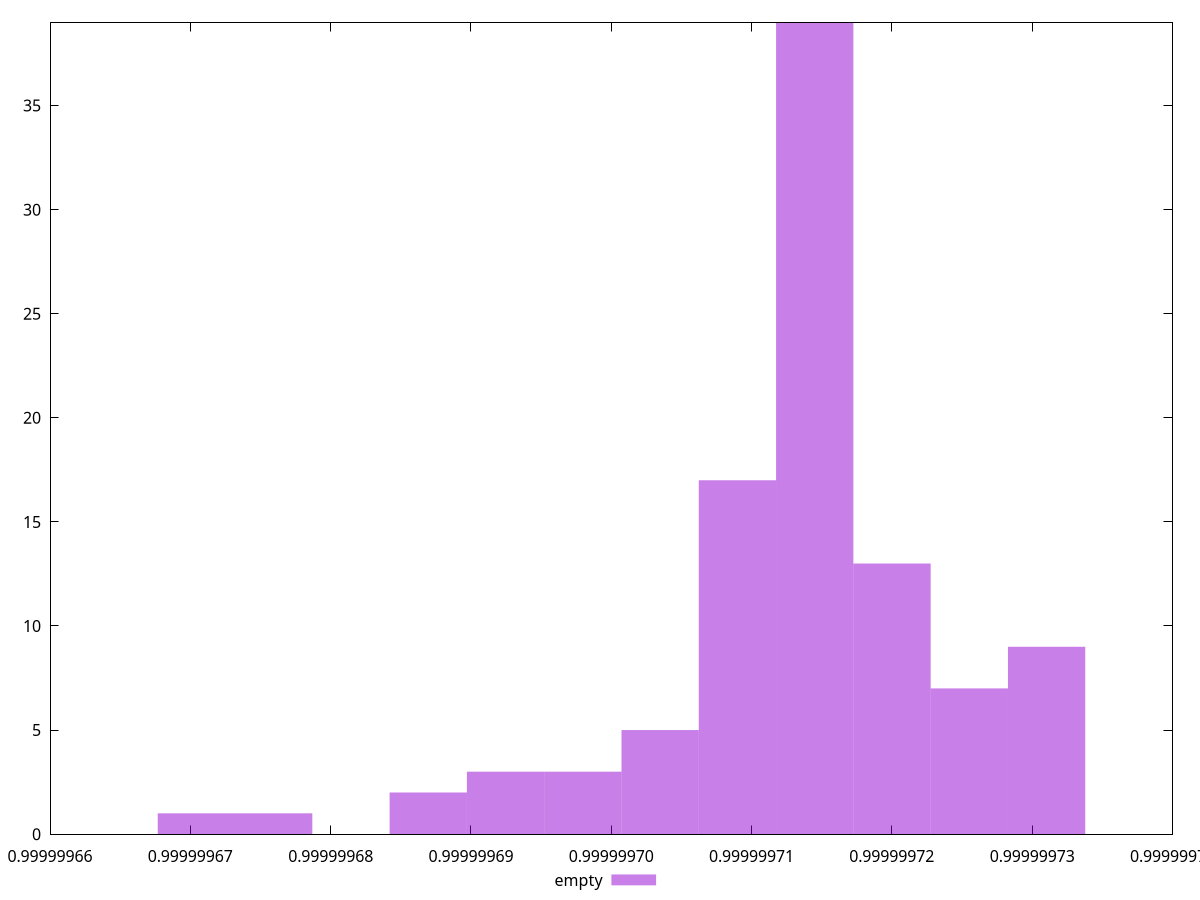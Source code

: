 $_empty <<EOF
0.999999675941123 1
0.999999731027504 9
0.9999997145015898 39
0.9999997034843136 5
0.9999997089929517 17
0.9999997200102279 13
0.9999996924670373 3
0.9999997255188658 7
0.9999996869583992 2
0.9999996979756755 3
0.9999996704324849 1
EOF
set key outside below
set terminal pngcairo
set output "report_00004_2020-11-02T20-21-41.718Z/first-cpu-idle/empty//hist.png"
set yrange [0:39]
set boxwidth 5.508638092358909e-9
set style fill transparent solid 0.5 noborder
plot $_empty title "empty" with boxes ,